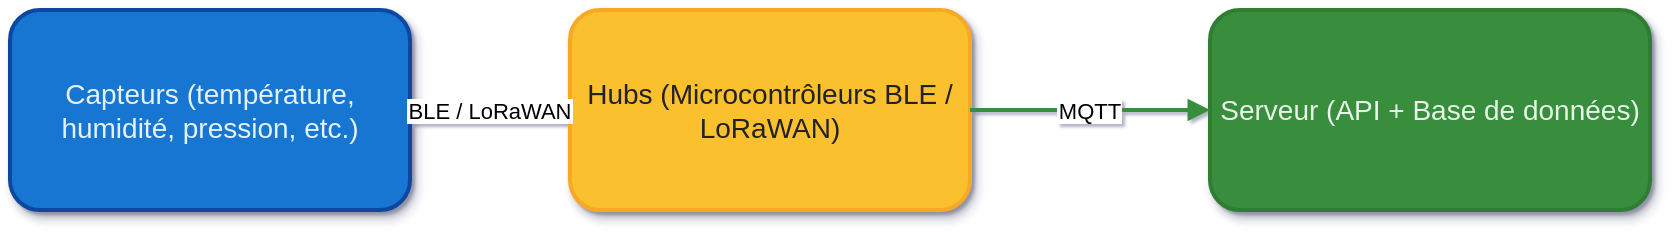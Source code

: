 <?xml version="1.0" ?>
<mxfile version="20.1.7" type="device">
  <diagram id="diagramIoTLuxe" name="Architecture IoT Luxe">
    <mxGraphModel dx="1200" dy="700" grid="1" gridSize="10" guides="1" tooltips="1" connect="1" arrows="1" fold="1" page="1" pageScale="1" pageWidth="900" pageHeight="600" math="0" shadow="1">
      <root>
        <mxCell id="0"/>
        <mxCell id="1" parent="0"/>
        <mxCell id="2" value="Capteurs
(température, humidité,
pression, etc.)" style="rounded=1;whiteSpace=wrap;fillColor=#1976D2;strokeColor=#0D47A1;strokeWidth=2;fontSize=14;fontColor=#E3F2FD;shadow=1;" vertex="1" parent="1">
          <mxGeometry x="80" y="150" width="200" height="100" as="geometry"/>
        </mxCell>
        <mxCell id="3" value="Hubs
(Microcontrôleurs
BLE / LoRaWAN)" style="rounded=1;whiteSpace=wrap;fillColor=#FBC02D;strokeColor=#F9A825;strokeWidth=2;fontSize=14;fontColor=#212121;shadow=1;" vertex="1" parent="1">
          <mxGeometry x="360" y="150" width="200" height="100" as="geometry"/>
        </mxCell>
        <mxCell id="4" value="Serveur
(API + Base de données)" style="rounded=1;whiteSpace=wrap;fillColor=#388E3C;strokeColor=#2E7D32;strokeWidth=2;fontSize=14;fontColor=#E8F5E9;shadow=1;" vertex="1" parent="1">
          <mxGeometry x="680" y="150" width="220" height="100" as="geometry"/>
        </mxCell>
        <mxCell id="5" style="endArrow=block;endFill=1;strokeWidth=2;strokeColor=#1976D2;curved=1;" edge="1" parent="1" source="2" target="3" value="BLE / LoRaWAN" labelPosition="center" align="center" verticalAlign="middle" fontColor="#505050" fontSize="11" fontStyle="1">
          <mxGeometry relative="1" as="geometry"/>
        </mxCell>
        <mxCell id="6" style="endArrow=block;endFill=1;strokeWidth=2;strokeColor=#388E3C;curved=1;" edge="1" parent="1" source="3" target="4" value="MQTT" labelPosition="center" align="center" verticalAlign="middle" fontColor="#505050" fontSize="11" fontStyle="1">
          <mxGeometry relative="1" as="geometry"/>
        </mxCell>
      </root>
    </mxGraphModel>
  </diagram>
</mxfile>
